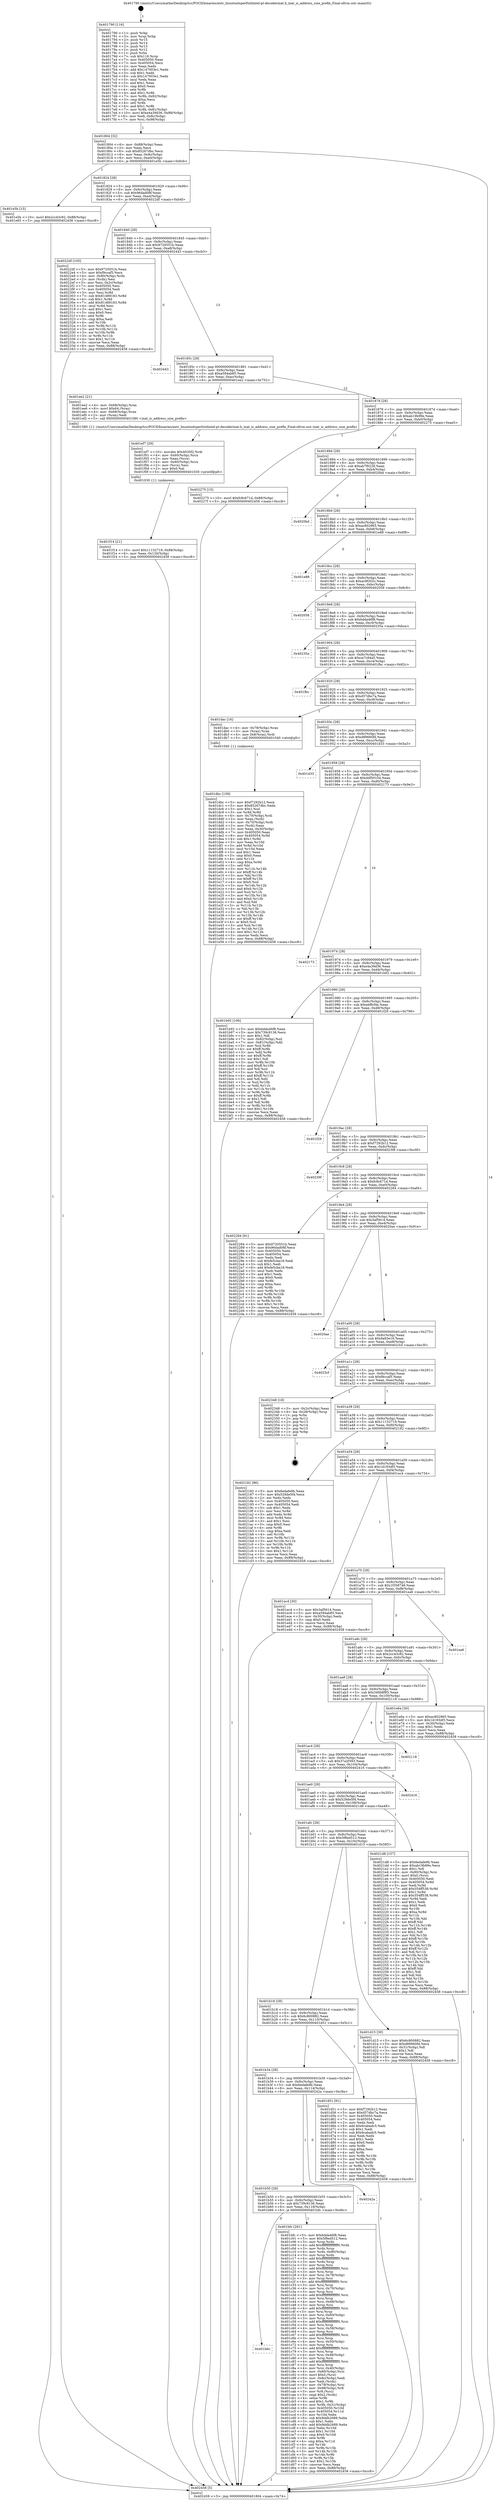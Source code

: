 digraph "0x401790" {
  label = "0x401790 (/mnt/c/Users/mathe/Desktop/tcc/POCII/binaries/extr_linuxtoolsperfutilintel-pt-decoderinat.h_inat_is_address_size_prefix_Final-ollvm.out::main(0))"
  labelloc = "t"
  node[shape=record]

  Entry [label="",width=0.3,height=0.3,shape=circle,fillcolor=black,style=filled]
  "0x401804" [label="{
     0x401804 [32]\l
     | [instrs]\l
     &nbsp;&nbsp;0x401804 \<+6\>: mov -0x88(%rbp),%eax\l
     &nbsp;&nbsp;0x40180a \<+2\>: mov %eax,%ecx\l
     &nbsp;&nbsp;0x40180c \<+6\>: sub $0x85267dbc,%ecx\l
     &nbsp;&nbsp;0x401812 \<+6\>: mov %eax,-0x9c(%rbp)\l
     &nbsp;&nbsp;0x401818 \<+6\>: mov %ecx,-0xa0(%rbp)\l
     &nbsp;&nbsp;0x40181e \<+6\>: je 0000000000401e5b \<main+0x6cb\>\l
  }"]
  "0x401e5b" [label="{
     0x401e5b [15]\l
     | [instrs]\l
     &nbsp;&nbsp;0x401e5b \<+10\>: movl $0x2cc43c92,-0x88(%rbp)\l
     &nbsp;&nbsp;0x401e65 \<+5\>: jmp 0000000000402458 \<main+0xcc8\>\l
  }"]
  "0x401824" [label="{
     0x401824 [28]\l
     | [instrs]\l
     &nbsp;&nbsp;0x401824 \<+5\>: jmp 0000000000401829 \<main+0x99\>\l
     &nbsp;&nbsp;0x401829 \<+6\>: mov -0x9c(%rbp),%eax\l
     &nbsp;&nbsp;0x40182f \<+5\>: sub $0x96dad08f,%eax\l
     &nbsp;&nbsp;0x401834 \<+6\>: mov %eax,-0xa4(%rbp)\l
     &nbsp;&nbsp;0x40183a \<+6\>: je 00000000004022df \<main+0xb4f\>\l
  }"]
  Exit [label="",width=0.3,height=0.3,shape=circle,fillcolor=black,style=filled,peripheries=2]
  "0x4022df" [label="{
     0x4022df [105]\l
     | [instrs]\l
     &nbsp;&nbsp;0x4022df \<+5\>: mov $0x9720551b,%eax\l
     &nbsp;&nbsp;0x4022e4 \<+5\>: mov $0xf9ccaf5,%ecx\l
     &nbsp;&nbsp;0x4022e9 \<+4\>: mov -0x80(%rbp),%rdx\l
     &nbsp;&nbsp;0x4022ed \<+2\>: mov (%rdx),%esi\l
     &nbsp;&nbsp;0x4022ef \<+3\>: mov %esi,-0x2c(%rbp)\l
     &nbsp;&nbsp;0x4022f2 \<+7\>: mov 0x405050,%esi\l
     &nbsp;&nbsp;0x4022f9 \<+7\>: mov 0x405054,%edi\l
     &nbsp;&nbsp;0x402300 \<+3\>: mov %esi,%r8d\l
     &nbsp;&nbsp;0x402303 \<+7\>: sub $0x81489183,%r8d\l
     &nbsp;&nbsp;0x40230a \<+4\>: sub $0x1,%r8d\l
     &nbsp;&nbsp;0x40230e \<+7\>: add $0x81489183,%r8d\l
     &nbsp;&nbsp;0x402315 \<+4\>: imul %r8d,%esi\l
     &nbsp;&nbsp;0x402319 \<+3\>: and $0x1,%esi\l
     &nbsp;&nbsp;0x40231c \<+3\>: cmp $0x0,%esi\l
     &nbsp;&nbsp;0x40231f \<+4\>: sete %r9b\l
     &nbsp;&nbsp;0x402323 \<+3\>: cmp $0xa,%edi\l
     &nbsp;&nbsp;0x402326 \<+4\>: setl %r10b\l
     &nbsp;&nbsp;0x40232a \<+3\>: mov %r9b,%r11b\l
     &nbsp;&nbsp;0x40232d \<+3\>: and %r10b,%r11b\l
     &nbsp;&nbsp;0x402330 \<+3\>: xor %r10b,%r9b\l
     &nbsp;&nbsp;0x402333 \<+3\>: or %r9b,%r11b\l
     &nbsp;&nbsp;0x402336 \<+4\>: test $0x1,%r11b\l
     &nbsp;&nbsp;0x40233a \<+3\>: cmovne %ecx,%eax\l
     &nbsp;&nbsp;0x40233d \<+6\>: mov %eax,-0x88(%rbp)\l
     &nbsp;&nbsp;0x402343 \<+5\>: jmp 0000000000402458 \<main+0xcc8\>\l
  }"]
  "0x401840" [label="{
     0x401840 [28]\l
     | [instrs]\l
     &nbsp;&nbsp;0x401840 \<+5\>: jmp 0000000000401845 \<main+0xb5\>\l
     &nbsp;&nbsp;0x401845 \<+6\>: mov -0x9c(%rbp),%eax\l
     &nbsp;&nbsp;0x40184b \<+5\>: sub $0x9720551b,%eax\l
     &nbsp;&nbsp;0x401850 \<+6\>: mov %eax,-0xa8(%rbp)\l
     &nbsp;&nbsp;0x401856 \<+6\>: je 0000000000402443 \<main+0xcb3\>\l
  }"]
  "0x401f14" [label="{
     0x401f14 [21]\l
     | [instrs]\l
     &nbsp;&nbsp;0x401f14 \<+10\>: movl $0x11152719,-0x88(%rbp)\l
     &nbsp;&nbsp;0x401f1e \<+6\>: mov %eax,-0x120(%rbp)\l
     &nbsp;&nbsp;0x401f24 \<+5\>: jmp 0000000000402458 \<main+0xcc8\>\l
  }"]
  "0x402443" [label="{
     0x402443\l
  }", style=dashed]
  "0x40185c" [label="{
     0x40185c [28]\l
     | [instrs]\l
     &nbsp;&nbsp;0x40185c \<+5\>: jmp 0000000000401861 \<main+0xd1\>\l
     &nbsp;&nbsp;0x401861 \<+6\>: mov -0x9c(%rbp),%eax\l
     &nbsp;&nbsp;0x401867 \<+5\>: sub $0xa594ab85,%eax\l
     &nbsp;&nbsp;0x40186c \<+6\>: mov %eax,-0xac(%rbp)\l
     &nbsp;&nbsp;0x401872 \<+6\>: je 0000000000401ee2 \<main+0x752\>\l
  }"]
  "0x401ef7" [label="{
     0x401ef7 [29]\l
     | [instrs]\l
     &nbsp;&nbsp;0x401ef7 \<+10\>: movabs $0x4030f2,%rdi\l
     &nbsp;&nbsp;0x401f01 \<+4\>: mov -0x60(%rbp),%rcx\l
     &nbsp;&nbsp;0x401f05 \<+2\>: mov %eax,(%rcx)\l
     &nbsp;&nbsp;0x401f07 \<+4\>: mov -0x60(%rbp),%rcx\l
     &nbsp;&nbsp;0x401f0b \<+2\>: mov (%rcx),%esi\l
     &nbsp;&nbsp;0x401f0d \<+2\>: mov $0x0,%al\l
     &nbsp;&nbsp;0x401f0f \<+5\>: call 0000000000401030 \<printf@plt\>\l
     | [calls]\l
     &nbsp;&nbsp;0x401030 \{1\} (unknown)\l
  }"]
  "0x401ee2" [label="{
     0x401ee2 [21]\l
     | [instrs]\l
     &nbsp;&nbsp;0x401ee2 \<+4\>: mov -0x68(%rbp),%rax\l
     &nbsp;&nbsp;0x401ee6 \<+6\>: movl $0x64,(%rax)\l
     &nbsp;&nbsp;0x401eec \<+4\>: mov -0x68(%rbp),%rax\l
     &nbsp;&nbsp;0x401ef0 \<+2\>: mov (%rax),%edi\l
     &nbsp;&nbsp;0x401ef2 \<+5\>: call 0000000000401580 \<inat_is_address_size_prefix\>\l
     | [calls]\l
     &nbsp;&nbsp;0x401580 \{1\} (/mnt/c/Users/mathe/Desktop/tcc/POCII/binaries/extr_linuxtoolsperfutilintel-pt-decoderinat.h_inat_is_address_size_prefix_Final-ollvm.out::inat_is_address_size_prefix)\l
  }"]
  "0x401878" [label="{
     0x401878 [28]\l
     | [instrs]\l
     &nbsp;&nbsp;0x401878 \<+5\>: jmp 000000000040187d \<main+0xed\>\l
     &nbsp;&nbsp;0x40187d \<+6\>: mov -0x9c(%rbp),%eax\l
     &nbsp;&nbsp;0x401883 \<+5\>: sub $0xab19b99e,%eax\l
     &nbsp;&nbsp;0x401888 \<+6\>: mov %eax,-0xb0(%rbp)\l
     &nbsp;&nbsp;0x40188e \<+6\>: je 0000000000402275 \<main+0xae5\>\l
  }"]
  "0x401dbc" [label="{
     0x401dbc [159]\l
     | [instrs]\l
     &nbsp;&nbsp;0x401dbc \<+5\>: mov $0xf7292b12,%ecx\l
     &nbsp;&nbsp;0x401dc1 \<+5\>: mov $0x85267dbc,%edx\l
     &nbsp;&nbsp;0x401dc6 \<+3\>: mov $0x1,%sil\l
     &nbsp;&nbsp;0x401dc9 \<+3\>: xor %r8d,%r8d\l
     &nbsp;&nbsp;0x401dcc \<+4\>: mov -0x70(%rbp),%rdi\l
     &nbsp;&nbsp;0x401dd0 \<+2\>: mov %eax,(%rdi)\l
     &nbsp;&nbsp;0x401dd2 \<+4\>: mov -0x70(%rbp),%rdi\l
     &nbsp;&nbsp;0x401dd6 \<+2\>: mov (%rdi),%eax\l
     &nbsp;&nbsp;0x401dd8 \<+3\>: mov %eax,-0x30(%rbp)\l
     &nbsp;&nbsp;0x401ddb \<+7\>: mov 0x405050,%eax\l
     &nbsp;&nbsp;0x401de2 \<+8\>: mov 0x405054,%r9d\l
     &nbsp;&nbsp;0x401dea \<+4\>: sub $0x1,%r8d\l
     &nbsp;&nbsp;0x401dee \<+3\>: mov %eax,%r10d\l
     &nbsp;&nbsp;0x401df1 \<+3\>: add %r8d,%r10d\l
     &nbsp;&nbsp;0x401df4 \<+4\>: imul %r10d,%eax\l
     &nbsp;&nbsp;0x401df8 \<+3\>: and $0x1,%eax\l
     &nbsp;&nbsp;0x401dfb \<+3\>: cmp $0x0,%eax\l
     &nbsp;&nbsp;0x401dfe \<+4\>: sete %r11b\l
     &nbsp;&nbsp;0x401e02 \<+4\>: cmp $0xa,%r9d\l
     &nbsp;&nbsp;0x401e06 \<+3\>: setl %bl\l
     &nbsp;&nbsp;0x401e09 \<+3\>: mov %r11b,%r14b\l
     &nbsp;&nbsp;0x401e0c \<+4\>: xor $0xff,%r14b\l
     &nbsp;&nbsp;0x401e10 \<+3\>: mov %bl,%r15b\l
     &nbsp;&nbsp;0x401e13 \<+4\>: xor $0xff,%r15b\l
     &nbsp;&nbsp;0x401e17 \<+4\>: xor $0x0,%sil\l
     &nbsp;&nbsp;0x401e1b \<+3\>: mov %r14b,%r12b\l
     &nbsp;&nbsp;0x401e1e \<+4\>: and $0x0,%r12b\l
     &nbsp;&nbsp;0x401e22 \<+3\>: and %sil,%r11b\l
     &nbsp;&nbsp;0x401e25 \<+3\>: mov %r15b,%r13b\l
     &nbsp;&nbsp;0x401e28 \<+4\>: and $0x0,%r13b\l
     &nbsp;&nbsp;0x401e2c \<+3\>: and %sil,%bl\l
     &nbsp;&nbsp;0x401e2f \<+3\>: or %r11b,%r12b\l
     &nbsp;&nbsp;0x401e32 \<+3\>: or %bl,%r13b\l
     &nbsp;&nbsp;0x401e35 \<+3\>: xor %r13b,%r12b\l
     &nbsp;&nbsp;0x401e38 \<+3\>: or %r15b,%r14b\l
     &nbsp;&nbsp;0x401e3b \<+4\>: xor $0xff,%r14b\l
     &nbsp;&nbsp;0x401e3f \<+4\>: or $0x0,%sil\l
     &nbsp;&nbsp;0x401e43 \<+3\>: and %sil,%r14b\l
     &nbsp;&nbsp;0x401e46 \<+3\>: or %r14b,%r12b\l
     &nbsp;&nbsp;0x401e49 \<+4\>: test $0x1,%r12b\l
     &nbsp;&nbsp;0x401e4d \<+3\>: cmovne %edx,%ecx\l
     &nbsp;&nbsp;0x401e50 \<+6\>: mov %ecx,-0x88(%rbp)\l
     &nbsp;&nbsp;0x401e56 \<+5\>: jmp 0000000000402458 \<main+0xcc8\>\l
  }"]
  "0x402275" [label="{
     0x402275 [15]\l
     | [instrs]\l
     &nbsp;&nbsp;0x402275 \<+10\>: movl $0xfc9c671d,-0x88(%rbp)\l
     &nbsp;&nbsp;0x40227f \<+5\>: jmp 0000000000402458 \<main+0xcc8\>\l
  }"]
  "0x401894" [label="{
     0x401894 [28]\l
     | [instrs]\l
     &nbsp;&nbsp;0x401894 \<+5\>: jmp 0000000000401899 \<main+0x109\>\l
     &nbsp;&nbsp;0x401899 \<+6\>: mov -0x9c(%rbp),%eax\l
     &nbsp;&nbsp;0x40189f \<+5\>: sub $0xab7f0228,%eax\l
     &nbsp;&nbsp;0x4018a4 \<+6\>: mov %eax,-0xb4(%rbp)\l
     &nbsp;&nbsp;0x4018aa \<+6\>: je 00000000004020bd \<main+0x92d\>\l
  }"]
  "0x401b6c" [label="{
     0x401b6c\l
  }", style=dashed]
  "0x4020bd" [label="{
     0x4020bd\l
  }", style=dashed]
  "0x4018b0" [label="{
     0x4018b0 [28]\l
     | [instrs]\l
     &nbsp;&nbsp;0x4018b0 \<+5\>: jmp 00000000004018b5 \<main+0x125\>\l
     &nbsp;&nbsp;0x4018b5 \<+6\>: mov -0x9c(%rbp),%eax\l
     &nbsp;&nbsp;0x4018bb \<+5\>: sub $0xac802965,%eax\l
     &nbsp;&nbsp;0x4018c0 \<+6\>: mov %eax,-0xb8(%rbp)\l
     &nbsp;&nbsp;0x4018c6 \<+6\>: je 0000000000401e88 \<main+0x6f8\>\l
  }"]
  "0x401bfc" [label="{
     0x401bfc [281]\l
     | [instrs]\l
     &nbsp;&nbsp;0x401bfc \<+5\>: mov $0xbdda46f8,%eax\l
     &nbsp;&nbsp;0x401c01 \<+5\>: mov $0x5f8ed512,%ecx\l
     &nbsp;&nbsp;0x401c06 \<+3\>: mov %rsp,%rdx\l
     &nbsp;&nbsp;0x401c09 \<+4\>: add $0xfffffffffffffff0,%rdx\l
     &nbsp;&nbsp;0x401c0d \<+3\>: mov %rdx,%rsp\l
     &nbsp;&nbsp;0x401c10 \<+4\>: mov %rdx,-0x80(%rbp)\l
     &nbsp;&nbsp;0x401c14 \<+3\>: mov %rsp,%rdx\l
     &nbsp;&nbsp;0x401c17 \<+4\>: add $0xfffffffffffffff0,%rdx\l
     &nbsp;&nbsp;0x401c1b \<+3\>: mov %rdx,%rsp\l
     &nbsp;&nbsp;0x401c1e \<+3\>: mov %rsp,%rsi\l
     &nbsp;&nbsp;0x401c21 \<+4\>: add $0xfffffffffffffff0,%rsi\l
     &nbsp;&nbsp;0x401c25 \<+3\>: mov %rsi,%rsp\l
     &nbsp;&nbsp;0x401c28 \<+4\>: mov %rsi,-0x78(%rbp)\l
     &nbsp;&nbsp;0x401c2c \<+3\>: mov %rsp,%rsi\l
     &nbsp;&nbsp;0x401c2f \<+4\>: add $0xfffffffffffffff0,%rsi\l
     &nbsp;&nbsp;0x401c33 \<+3\>: mov %rsi,%rsp\l
     &nbsp;&nbsp;0x401c36 \<+4\>: mov %rsi,-0x70(%rbp)\l
     &nbsp;&nbsp;0x401c3a \<+3\>: mov %rsp,%rsi\l
     &nbsp;&nbsp;0x401c3d \<+4\>: add $0xfffffffffffffff0,%rsi\l
     &nbsp;&nbsp;0x401c41 \<+3\>: mov %rsi,%rsp\l
     &nbsp;&nbsp;0x401c44 \<+4\>: mov %rsi,-0x68(%rbp)\l
     &nbsp;&nbsp;0x401c48 \<+3\>: mov %rsp,%rsi\l
     &nbsp;&nbsp;0x401c4b \<+4\>: add $0xfffffffffffffff0,%rsi\l
     &nbsp;&nbsp;0x401c4f \<+3\>: mov %rsi,%rsp\l
     &nbsp;&nbsp;0x401c52 \<+4\>: mov %rsi,-0x60(%rbp)\l
     &nbsp;&nbsp;0x401c56 \<+3\>: mov %rsp,%rsi\l
     &nbsp;&nbsp;0x401c59 \<+4\>: add $0xfffffffffffffff0,%rsi\l
     &nbsp;&nbsp;0x401c5d \<+3\>: mov %rsi,%rsp\l
     &nbsp;&nbsp;0x401c60 \<+4\>: mov %rsi,-0x58(%rbp)\l
     &nbsp;&nbsp;0x401c64 \<+3\>: mov %rsp,%rsi\l
     &nbsp;&nbsp;0x401c67 \<+4\>: add $0xfffffffffffffff0,%rsi\l
     &nbsp;&nbsp;0x401c6b \<+3\>: mov %rsi,%rsp\l
     &nbsp;&nbsp;0x401c6e \<+4\>: mov %rsi,-0x50(%rbp)\l
     &nbsp;&nbsp;0x401c72 \<+3\>: mov %rsp,%rsi\l
     &nbsp;&nbsp;0x401c75 \<+4\>: add $0xfffffffffffffff0,%rsi\l
     &nbsp;&nbsp;0x401c79 \<+3\>: mov %rsi,%rsp\l
     &nbsp;&nbsp;0x401c7c \<+4\>: mov %rsi,-0x48(%rbp)\l
     &nbsp;&nbsp;0x401c80 \<+3\>: mov %rsp,%rsi\l
     &nbsp;&nbsp;0x401c83 \<+4\>: add $0xfffffffffffffff0,%rsi\l
     &nbsp;&nbsp;0x401c87 \<+3\>: mov %rsi,%rsp\l
     &nbsp;&nbsp;0x401c8a \<+4\>: mov %rsi,-0x40(%rbp)\l
     &nbsp;&nbsp;0x401c8e \<+4\>: mov -0x80(%rbp),%rsi\l
     &nbsp;&nbsp;0x401c92 \<+6\>: movl $0x0,(%rsi)\l
     &nbsp;&nbsp;0x401c98 \<+6\>: mov -0x8c(%rbp),%edi\l
     &nbsp;&nbsp;0x401c9e \<+2\>: mov %edi,(%rdx)\l
     &nbsp;&nbsp;0x401ca0 \<+4\>: mov -0x78(%rbp),%rsi\l
     &nbsp;&nbsp;0x401ca4 \<+7\>: mov -0x98(%rbp),%r8\l
     &nbsp;&nbsp;0x401cab \<+3\>: mov %r8,(%rsi)\l
     &nbsp;&nbsp;0x401cae \<+3\>: cmpl $0x2,(%rdx)\l
     &nbsp;&nbsp;0x401cb1 \<+4\>: setne %r9b\l
     &nbsp;&nbsp;0x401cb5 \<+4\>: and $0x1,%r9b\l
     &nbsp;&nbsp;0x401cb9 \<+4\>: mov %r9b,-0x31(%rbp)\l
     &nbsp;&nbsp;0x401cbd \<+8\>: mov 0x405050,%r10d\l
     &nbsp;&nbsp;0x401cc5 \<+8\>: mov 0x405054,%r11d\l
     &nbsp;&nbsp;0x401ccd \<+3\>: mov %r10d,%ebx\l
     &nbsp;&nbsp;0x401cd0 \<+6\>: sub $0x9ddb2689,%ebx\l
     &nbsp;&nbsp;0x401cd6 \<+3\>: sub $0x1,%ebx\l
     &nbsp;&nbsp;0x401cd9 \<+6\>: add $0x9ddb2689,%ebx\l
     &nbsp;&nbsp;0x401cdf \<+4\>: imul %ebx,%r10d\l
     &nbsp;&nbsp;0x401ce3 \<+4\>: and $0x1,%r10d\l
     &nbsp;&nbsp;0x401ce7 \<+4\>: cmp $0x0,%r10d\l
     &nbsp;&nbsp;0x401ceb \<+4\>: sete %r9b\l
     &nbsp;&nbsp;0x401cef \<+4\>: cmp $0xa,%r11d\l
     &nbsp;&nbsp;0x401cf3 \<+4\>: setl %r14b\l
     &nbsp;&nbsp;0x401cf7 \<+3\>: mov %r9b,%r15b\l
     &nbsp;&nbsp;0x401cfa \<+3\>: and %r14b,%r15b\l
     &nbsp;&nbsp;0x401cfd \<+3\>: xor %r14b,%r9b\l
     &nbsp;&nbsp;0x401d00 \<+3\>: or %r9b,%r15b\l
     &nbsp;&nbsp;0x401d03 \<+4\>: test $0x1,%r15b\l
     &nbsp;&nbsp;0x401d07 \<+3\>: cmovne %ecx,%eax\l
     &nbsp;&nbsp;0x401d0a \<+6\>: mov %eax,-0x88(%rbp)\l
     &nbsp;&nbsp;0x401d10 \<+5\>: jmp 0000000000402458 \<main+0xcc8\>\l
  }"]
  "0x401e88" [label="{
     0x401e88\l
  }", style=dashed]
  "0x4018cc" [label="{
     0x4018cc [28]\l
     | [instrs]\l
     &nbsp;&nbsp;0x4018cc \<+5\>: jmp 00000000004018d1 \<main+0x141\>\l
     &nbsp;&nbsp;0x4018d1 \<+6\>: mov -0x9c(%rbp),%eax\l
     &nbsp;&nbsp;0x4018d7 \<+5\>: sub $0xac9f202c,%eax\l
     &nbsp;&nbsp;0x4018dc \<+6\>: mov %eax,-0xbc(%rbp)\l
     &nbsp;&nbsp;0x4018e2 \<+6\>: je 0000000000402058 \<main+0x8c8\>\l
  }"]
  "0x401b50" [label="{
     0x401b50 [28]\l
     | [instrs]\l
     &nbsp;&nbsp;0x401b50 \<+5\>: jmp 0000000000401b55 \<main+0x3c5\>\l
     &nbsp;&nbsp;0x401b55 \<+6\>: mov -0x9c(%rbp),%eax\l
     &nbsp;&nbsp;0x401b5b \<+5\>: sub $0x739c9136,%eax\l
     &nbsp;&nbsp;0x401b60 \<+6\>: mov %eax,-0x118(%rbp)\l
     &nbsp;&nbsp;0x401b66 \<+6\>: je 0000000000401bfc \<main+0x46c\>\l
  }"]
  "0x402058" [label="{
     0x402058\l
  }", style=dashed]
  "0x4018e8" [label="{
     0x4018e8 [28]\l
     | [instrs]\l
     &nbsp;&nbsp;0x4018e8 \<+5\>: jmp 00000000004018ed \<main+0x15d\>\l
     &nbsp;&nbsp;0x4018ed \<+6\>: mov -0x9c(%rbp),%eax\l
     &nbsp;&nbsp;0x4018f3 \<+5\>: sub $0xbdda46f8,%eax\l
     &nbsp;&nbsp;0x4018f8 \<+6\>: mov %eax,-0xc0(%rbp)\l
     &nbsp;&nbsp;0x4018fe \<+6\>: je 000000000040235a \<main+0xbca\>\l
  }"]
  "0x40242a" [label="{
     0x40242a\l
  }", style=dashed]
  "0x40235a" [label="{
     0x40235a\l
  }", style=dashed]
  "0x401904" [label="{
     0x401904 [28]\l
     | [instrs]\l
     &nbsp;&nbsp;0x401904 \<+5\>: jmp 0000000000401909 \<main+0x179\>\l
     &nbsp;&nbsp;0x401909 \<+6\>: mov -0x9c(%rbp),%eax\l
     &nbsp;&nbsp;0x40190f \<+5\>: sub $0xce7c84a5,%eax\l
     &nbsp;&nbsp;0x401914 \<+6\>: mov %eax,-0xc4(%rbp)\l
     &nbsp;&nbsp;0x40191a \<+6\>: je 0000000000401fbc \<main+0x82c\>\l
  }"]
  "0x401b34" [label="{
     0x401b34 [28]\l
     | [instrs]\l
     &nbsp;&nbsp;0x401b34 \<+5\>: jmp 0000000000401b39 \<main+0x3a9\>\l
     &nbsp;&nbsp;0x401b39 \<+6\>: mov -0x9c(%rbp),%eax\l
     &nbsp;&nbsp;0x401b3f \<+5\>: sub $0x6edafe9b,%eax\l
     &nbsp;&nbsp;0x401b44 \<+6\>: mov %eax,-0x114(%rbp)\l
     &nbsp;&nbsp;0x401b4a \<+6\>: je 000000000040242a \<main+0xc9a\>\l
  }"]
  "0x401fbc" [label="{
     0x401fbc\l
  }", style=dashed]
  "0x401920" [label="{
     0x401920 [28]\l
     | [instrs]\l
     &nbsp;&nbsp;0x401920 \<+5\>: jmp 0000000000401925 \<main+0x195\>\l
     &nbsp;&nbsp;0x401925 \<+6\>: mov -0x9c(%rbp),%eax\l
     &nbsp;&nbsp;0x40192b \<+5\>: sub $0xd57dbc7a,%eax\l
     &nbsp;&nbsp;0x401930 \<+6\>: mov %eax,-0xc8(%rbp)\l
     &nbsp;&nbsp;0x401936 \<+6\>: je 0000000000401dac \<main+0x61c\>\l
  }"]
  "0x401d51" [label="{
     0x401d51 [91]\l
     | [instrs]\l
     &nbsp;&nbsp;0x401d51 \<+5\>: mov $0xf7292b12,%eax\l
     &nbsp;&nbsp;0x401d56 \<+5\>: mov $0xd57dbc7a,%ecx\l
     &nbsp;&nbsp;0x401d5b \<+7\>: mov 0x405050,%edx\l
     &nbsp;&nbsp;0x401d62 \<+7\>: mov 0x405054,%esi\l
     &nbsp;&nbsp;0x401d69 \<+2\>: mov %edx,%edi\l
     &nbsp;&nbsp;0x401d6b \<+6\>: add $0x6cabadc5,%edi\l
     &nbsp;&nbsp;0x401d71 \<+3\>: sub $0x1,%edi\l
     &nbsp;&nbsp;0x401d74 \<+6\>: sub $0x6cabadc5,%edi\l
     &nbsp;&nbsp;0x401d7a \<+3\>: imul %edi,%edx\l
     &nbsp;&nbsp;0x401d7d \<+3\>: and $0x1,%edx\l
     &nbsp;&nbsp;0x401d80 \<+3\>: cmp $0x0,%edx\l
     &nbsp;&nbsp;0x401d83 \<+4\>: sete %r8b\l
     &nbsp;&nbsp;0x401d87 \<+3\>: cmp $0xa,%esi\l
     &nbsp;&nbsp;0x401d8a \<+4\>: setl %r9b\l
     &nbsp;&nbsp;0x401d8e \<+3\>: mov %r8b,%r10b\l
     &nbsp;&nbsp;0x401d91 \<+3\>: and %r9b,%r10b\l
     &nbsp;&nbsp;0x401d94 \<+3\>: xor %r9b,%r8b\l
     &nbsp;&nbsp;0x401d97 \<+3\>: or %r8b,%r10b\l
     &nbsp;&nbsp;0x401d9a \<+4\>: test $0x1,%r10b\l
     &nbsp;&nbsp;0x401d9e \<+3\>: cmovne %ecx,%eax\l
     &nbsp;&nbsp;0x401da1 \<+6\>: mov %eax,-0x88(%rbp)\l
     &nbsp;&nbsp;0x401da7 \<+5\>: jmp 0000000000402458 \<main+0xcc8\>\l
  }"]
  "0x401dac" [label="{
     0x401dac [16]\l
     | [instrs]\l
     &nbsp;&nbsp;0x401dac \<+4\>: mov -0x78(%rbp),%rax\l
     &nbsp;&nbsp;0x401db0 \<+3\>: mov (%rax),%rax\l
     &nbsp;&nbsp;0x401db3 \<+4\>: mov 0x8(%rax),%rdi\l
     &nbsp;&nbsp;0x401db7 \<+5\>: call 0000000000401040 \<atoi@plt\>\l
     | [calls]\l
     &nbsp;&nbsp;0x401040 \{1\} (unknown)\l
  }"]
  "0x40193c" [label="{
     0x40193c [28]\l
     | [instrs]\l
     &nbsp;&nbsp;0x40193c \<+5\>: jmp 0000000000401941 \<main+0x1b1\>\l
     &nbsp;&nbsp;0x401941 \<+6\>: mov -0x9c(%rbp),%eax\l
     &nbsp;&nbsp;0x401947 \<+5\>: sub $0xd89660fd,%eax\l
     &nbsp;&nbsp;0x40194c \<+6\>: mov %eax,-0xcc(%rbp)\l
     &nbsp;&nbsp;0x401952 \<+6\>: je 0000000000401d33 \<main+0x5a3\>\l
  }"]
  "0x401b18" [label="{
     0x401b18 [28]\l
     | [instrs]\l
     &nbsp;&nbsp;0x401b18 \<+5\>: jmp 0000000000401b1d \<main+0x38d\>\l
     &nbsp;&nbsp;0x401b1d \<+6\>: mov -0x9c(%rbp),%eax\l
     &nbsp;&nbsp;0x401b23 \<+5\>: sub $0x6c800882,%eax\l
     &nbsp;&nbsp;0x401b28 \<+6\>: mov %eax,-0x110(%rbp)\l
     &nbsp;&nbsp;0x401b2e \<+6\>: je 0000000000401d51 \<main+0x5c1\>\l
  }"]
  "0x401d33" [label="{
     0x401d33\l
  }", style=dashed]
  "0x401958" [label="{
     0x401958 [28]\l
     | [instrs]\l
     &nbsp;&nbsp;0x401958 \<+5\>: jmp 000000000040195d \<main+0x1cd\>\l
     &nbsp;&nbsp;0x40195d \<+6\>: mov -0x9c(%rbp),%eax\l
     &nbsp;&nbsp;0x401963 \<+5\>: sub $0xddf50104,%eax\l
     &nbsp;&nbsp;0x401968 \<+6\>: mov %eax,-0xd0(%rbp)\l
     &nbsp;&nbsp;0x40196e \<+6\>: je 0000000000402173 \<main+0x9e3\>\l
  }"]
  "0x401d15" [label="{
     0x401d15 [30]\l
     | [instrs]\l
     &nbsp;&nbsp;0x401d15 \<+5\>: mov $0x6c800882,%eax\l
     &nbsp;&nbsp;0x401d1a \<+5\>: mov $0xd89660fd,%ecx\l
     &nbsp;&nbsp;0x401d1f \<+3\>: mov -0x31(%rbp),%dl\l
     &nbsp;&nbsp;0x401d22 \<+3\>: test $0x1,%dl\l
     &nbsp;&nbsp;0x401d25 \<+3\>: cmovne %ecx,%eax\l
     &nbsp;&nbsp;0x401d28 \<+6\>: mov %eax,-0x88(%rbp)\l
     &nbsp;&nbsp;0x401d2e \<+5\>: jmp 0000000000402458 \<main+0xcc8\>\l
  }"]
  "0x402173" [label="{
     0x402173\l
  }", style=dashed]
  "0x401974" [label="{
     0x401974 [28]\l
     | [instrs]\l
     &nbsp;&nbsp;0x401974 \<+5\>: jmp 0000000000401979 \<main+0x1e9\>\l
     &nbsp;&nbsp;0x401979 \<+6\>: mov -0x9c(%rbp),%eax\l
     &nbsp;&nbsp;0x40197f \<+5\>: sub $0xe4a39d36,%eax\l
     &nbsp;&nbsp;0x401984 \<+6\>: mov %eax,-0xd4(%rbp)\l
     &nbsp;&nbsp;0x40198a \<+6\>: je 0000000000401b92 \<main+0x402\>\l
  }"]
  "0x401afc" [label="{
     0x401afc [28]\l
     | [instrs]\l
     &nbsp;&nbsp;0x401afc \<+5\>: jmp 0000000000401b01 \<main+0x371\>\l
     &nbsp;&nbsp;0x401b01 \<+6\>: mov -0x9c(%rbp),%eax\l
     &nbsp;&nbsp;0x401b07 \<+5\>: sub $0x5f8ed512,%eax\l
     &nbsp;&nbsp;0x401b0c \<+6\>: mov %eax,-0x10c(%rbp)\l
     &nbsp;&nbsp;0x401b12 \<+6\>: je 0000000000401d15 \<main+0x585\>\l
  }"]
  "0x401b92" [label="{
     0x401b92 [106]\l
     | [instrs]\l
     &nbsp;&nbsp;0x401b92 \<+5\>: mov $0xbdda46f8,%eax\l
     &nbsp;&nbsp;0x401b97 \<+5\>: mov $0x739c9136,%ecx\l
     &nbsp;&nbsp;0x401b9c \<+2\>: mov $0x1,%dl\l
     &nbsp;&nbsp;0x401b9e \<+7\>: mov -0x82(%rbp),%sil\l
     &nbsp;&nbsp;0x401ba5 \<+7\>: mov -0x81(%rbp),%dil\l
     &nbsp;&nbsp;0x401bac \<+3\>: mov %sil,%r8b\l
     &nbsp;&nbsp;0x401baf \<+4\>: xor $0xff,%r8b\l
     &nbsp;&nbsp;0x401bb3 \<+3\>: mov %dil,%r9b\l
     &nbsp;&nbsp;0x401bb6 \<+4\>: xor $0xff,%r9b\l
     &nbsp;&nbsp;0x401bba \<+3\>: xor $0x1,%dl\l
     &nbsp;&nbsp;0x401bbd \<+3\>: mov %r8b,%r10b\l
     &nbsp;&nbsp;0x401bc0 \<+4\>: and $0xff,%r10b\l
     &nbsp;&nbsp;0x401bc4 \<+3\>: and %dl,%sil\l
     &nbsp;&nbsp;0x401bc7 \<+3\>: mov %r9b,%r11b\l
     &nbsp;&nbsp;0x401bca \<+4\>: and $0xff,%r11b\l
     &nbsp;&nbsp;0x401bce \<+3\>: and %dl,%dil\l
     &nbsp;&nbsp;0x401bd1 \<+3\>: or %sil,%r10b\l
     &nbsp;&nbsp;0x401bd4 \<+3\>: or %dil,%r11b\l
     &nbsp;&nbsp;0x401bd7 \<+3\>: xor %r11b,%r10b\l
     &nbsp;&nbsp;0x401bda \<+3\>: or %r9b,%r8b\l
     &nbsp;&nbsp;0x401bdd \<+4\>: xor $0xff,%r8b\l
     &nbsp;&nbsp;0x401be1 \<+3\>: or $0x1,%dl\l
     &nbsp;&nbsp;0x401be4 \<+3\>: and %dl,%r8b\l
     &nbsp;&nbsp;0x401be7 \<+3\>: or %r8b,%r10b\l
     &nbsp;&nbsp;0x401bea \<+4\>: test $0x1,%r10b\l
     &nbsp;&nbsp;0x401bee \<+3\>: cmovne %ecx,%eax\l
     &nbsp;&nbsp;0x401bf1 \<+6\>: mov %eax,-0x88(%rbp)\l
     &nbsp;&nbsp;0x401bf7 \<+5\>: jmp 0000000000402458 \<main+0xcc8\>\l
  }"]
  "0x401990" [label="{
     0x401990 [28]\l
     | [instrs]\l
     &nbsp;&nbsp;0x401990 \<+5\>: jmp 0000000000401995 \<main+0x205\>\l
     &nbsp;&nbsp;0x401995 \<+6\>: mov -0x9c(%rbp),%eax\l
     &nbsp;&nbsp;0x40199b \<+5\>: sub $0xebffcf4e,%eax\l
     &nbsp;&nbsp;0x4019a0 \<+6\>: mov %eax,-0xd8(%rbp)\l
     &nbsp;&nbsp;0x4019a6 \<+6\>: je 0000000000401f29 \<main+0x799\>\l
  }"]
  "0x402458" [label="{
     0x402458 [5]\l
     | [instrs]\l
     &nbsp;&nbsp;0x402458 \<+5\>: jmp 0000000000401804 \<main+0x74\>\l
  }"]
  "0x401790" [label="{
     0x401790 [116]\l
     | [instrs]\l
     &nbsp;&nbsp;0x401790 \<+1\>: push %rbp\l
     &nbsp;&nbsp;0x401791 \<+3\>: mov %rsp,%rbp\l
     &nbsp;&nbsp;0x401794 \<+2\>: push %r15\l
     &nbsp;&nbsp;0x401796 \<+2\>: push %r14\l
     &nbsp;&nbsp;0x401798 \<+2\>: push %r13\l
     &nbsp;&nbsp;0x40179a \<+2\>: push %r12\l
     &nbsp;&nbsp;0x40179c \<+1\>: push %rbx\l
     &nbsp;&nbsp;0x40179d \<+7\>: sub $0x118,%rsp\l
     &nbsp;&nbsp;0x4017a4 \<+7\>: mov 0x405050,%eax\l
     &nbsp;&nbsp;0x4017ab \<+7\>: mov 0x405054,%ecx\l
     &nbsp;&nbsp;0x4017b2 \<+2\>: mov %eax,%edx\l
     &nbsp;&nbsp;0x4017b4 \<+6\>: add $0x147003e1,%edx\l
     &nbsp;&nbsp;0x4017ba \<+3\>: sub $0x1,%edx\l
     &nbsp;&nbsp;0x4017bd \<+6\>: sub $0x147003e1,%edx\l
     &nbsp;&nbsp;0x4017c3 \<+3\>: imul %edx,%eax\l
     &nbsp;&nbsp;0x4017c6 \<+3\>: and $0x1,%eax\l
     &nbsp;&nbsp;0x4017c9 \<+3\>: cmp $0x0,%eax\l
     &nbsp;&nbsp;0x4017cc \<+4\>: sete %r8b\l
     &nbsp;&nbsp;0x4017d0 \<+4\>: and $0x1,%r8b\l
     &nbsp;&nbsp;0x4017d4 \<+7\>: mov %r8b,-0x82(%rbp)\l
     &nbsp;&nbsp;0x4017db \<+3\>: cmp $0xa,%ecx\l
     &nbsp;&nbsp;0x4017de \<+4\>: setl %r8b\l
     &nbsp;&nbsp;0x4017e2 \<+4\>: and $0x1,%r8b\l
     &nbsp;&nbsp;0x4017e6 \<+7\>: mov %r8b,-0x81(%rbp)\l
     &nbsp;&nbsp;0x4017ed \<+10\>: movl $0xe4a39d36,-0x88(%rbp)\l
     &nbsp;&nbsp;0x4017f7 \<+6\>: mov %edi,-0x8c(%rbp)\l
     &nbsp;&nbsp;0x4017fd \<+7\>: mov %rsi,-0x98(%rbp)\l
  }"]
  "0x4021d8" [label="{
     0x4021d8 [157]\l
     | [instrs]\l
     &nbsp;&nbsp;0x4021d8 \<+5\>: mov $0x6edafe9b,%eax\l
     &nbsp;&nbsp;0x4021dd \<+5\>: mov $0xab19b99e,%ecx\l
     &nbsp;&nbsp;0x4021e2 \<+2\>: mov $0x1,%dl\l
     &nbsp;&nbsp;0x4021e4 \<+4\>: mov -0x80(%rbp),%rsi\l
     &nbsp;&nbsp;0x4021e8 \<+6\>: movl $0x0,(%rsi)\l
     &nbsp;&nbsp;0x4021ee \<+7\>: mov 0x405050,%edi\l
     &nbsp;&nbsp;0x4021f5 \<+8\>: mov 0x405054,%r8d\l
     &nbsp;&nbsp;0x4021fd \<+3\>: mov %edi,%r9d\l
     &nbsp;&nbsp;0x402200 \<+7\>: add $0x354ff538,%r9d\l
     &nbsp;&nbsp;0x402207 \<+4\>: sub $0x1,%r9d\l
     &nbsp;&nbsp;0x40220b \<+7\>: sub $0x354ff538,%r9d\l
     &nbsp;&nbsp;0x402212 \<+4\>: imul %r9d,%edi\l
     &nbsp;&nbsp;0x402216 \<+3\>: and $0x1,%edi\l
     &nbsp;&nbsp;0x402219 \<+3\>: cmp $0x0,%edi\l
     &nbsp;&nbsp;0x40221c \<+4\>: sete %r10b\l
     &nbsp;&nbsp;0x402220 \<+4\>: cmp $0xa,%r8d\l
     &nbsp;&nbsp;0x402224 \<+4\>: setl %r11b\l
     &nbsp;&nbsp;0x402228 \<+3\>: mov %r10b,%bl\l
     &nbsp;&nbsp;0x40222b \<+3\>: xor $0xff,%bl\l
     &nbsp;&nbsp;0x40222e \<+3\>: mov %r11b,%r14b\l
     &nbsp;&nbsp;0x402231 \<+4\>: xor $0xff,%r14b\l
     &nbsp;&nbsp;0x402235 \<+3\>: xor $0x1,%dl\l
     &nbsp;&nbsp;0x402238 \<+3\>: mov %bl,%r15b\l
     &nbsp;&nbsp;0x40223b \<+4\>: and $0xff,%r15b\l
     &nbsp;&nbsp;0x40223f \<+3\>: and %dl,%r10b\l
     &nbsp;&nbsp;0x402242 \<+3\>: mov %r14b,%r12b\l
     &nbsp;&nbsp;0x402245 \<+4\>: and $0xff,%r12b\l
     &nbsp;&nbsp;0x402249 \<+3\>: and %dl,%r11b\l
     &nbsp;&nbsp;0x40224c \<+3\>: or %r10b,%r15b\l
     &nbsp;&nbsp;0x40224f \<+3\>: or %r11b,%r12b\l
     &nbsp;&nbsp;0x402252 \<+3\>: xor %r12b,%r15b\l
     &nbsp;&nbsp;0x402255 \<+3\>: or %r14b,%bl\l
     &nbsp;&nbsp;0x402258 \<+3\>: xor $0xff,%bl\l
     &nbsp;&nbsp;0x40225b \<+3\>: or $0x1,%dl\l
     &nbsp;&nbsp;0x40225e \<+2\>: and %dl,%bl\l
     &nbsp;&nbsp;0x402260 \<+3\>: or %bl,%r15b\l
     &nbsp;&nbsp;0x402263 \<+4\>: test $0x1,%r15b\l
     &nbsp;&nbsp;0x402267 \<+3\>: cmovne %ecx,%eax\l
     &nbsp;&nbsp;0x40226a \<+6\>: mov %eax,-0x88(%rbp)\l
     &nbsp;&nbsp;0x402270 \<+5\>: jmp 0000000000402458 \<main+0xcc8\>\l
  }"]
  "0x401f29" [label="{
     0x401f29\l
  }", style=dashed]
  "0x4019ac" [label="{
     0x4019ac [28]\l
     | [instrs]\l
     &nbsp;&nbsp;0x4019ac \<+5\>: jmp 00000000004019b1 \<main+0x221\>\l
     &nbsp;&nbsp;0x4019b1 \<+6\>: mov -0x9c(%rbp),%eax\l
     &nbsp;&nbsp;0x4019b7 \<+5\>: sub $0xf7292b12,%eax\l
     &nbsp;&nbsp;0x4019bc \<+6\>: mov %eax,-0xdc(%rbp)\l
     &nbsp;&nbsp;0x4019c2 \<+6\>: je 000000000040239f \<main+0xc0f\>\l
  }"]
  "0x401ae0" [label="{
     0x401ae0 [28]\l
     | [instrs]\l
     &nbsp;&nbsp;0x401ae0 \<+5\>: jmp 0000000000401ae5 \<main+0x355\>\l
     &nbsp;&nbsp;0x401ae5 \<+6\>: mov -0x9c(%rbp),%eax\l
     &nbsp;&nbsp;0x401aeb \<+5\>: sub $0x529de5f4,%eax\l
     &nbsp;&nbsp;0x401af0 \<+6\>: mov %eax,-0x108(%rbp)\l
     &nbsp;&nbsp;0x401af6 \<+6\>: je 00000000004021d8 \<main+0xa48\>\l
  }"]
  "0x40239f" [label="{
     0x40239f\l
  }", style=dashed]
  "0x4019c8" [label="{
     0x4019c8 [28]\l
     | [instrs]\l
     &nbsp;&nbsp;0x4019c8 \<+5\>: jmp 00000000004019cd \<main+0x23d\>\l
     &nbsp;&nbsp;0x4019cd \<+6\>: mov -0x9c(%rbp),%eax\l
     &nbsp;&nbsp;0x4019d3 \<+5\>: sub $0xfc9c671d,%eax\l
     &nbsp;&nbsp;0x4019d8 \<+6\>: mov %eax,-0xe0(%rbp)\l
     &nbsp;&nbsp;0x4019de \<+6\>: je 0000000000402284 \<main+0xaf4\>\l
  }"]
  "0x402416" [label="{
     0x402416\l
  }", style=dashed]
  "0x402284" [label="{
     0x402284 [91]\l
     | [instrs]\l
     &nbsp;&nbsp;0x402284 \<+5\>: mov $0x9720551b,%eax\l
     &nbsp;&nbsp;0x402289 \<+5\>: mov $0x96dad08f,%ecx\l
     &nbsp;&nbsp;0x40228e \<+7\>: mov 0x405050,%edx\l
     &nbsp;&nbsp;0x402295 \<+7\>: mov 0x405054,%esi\l
     &nbsp;&nbsp;0x40229c \<+2\>: mov %edx,%edi\l
     &nbsp;&nbsp;0x40229e \<+6\>: sub $0xfe5cba18,%edi\l
     &nbsp;&nbsp;0x4022a4 \<+3\>: sub $0x1,%edi\l
     &nbsp;&nbsp;0x4022a7 \<+6\>: add $0xfe5cba18,%edi\l
     &nbsp;&nbsp;0x4022ad \<+3\>: imul %edi,%edx\l
     &nbsp;&nbsp;0x4022b0 \<+3\>: and $0x1,%edx\l
     &nbsp;&nbsp;0x4022b3 \<+3\>: cmp $0x0,%edx\l
     &nbsp;&nbsp;0x4022b6 \<+4\>: sete %r8b\l
     &nbsp;&nbsp;0x4022ba \<+3\>: cmp $0xa,%esi\l
     &nbsp;&nbsp;0x4022bd \<+4\>: setl %r9b\l
     &nbsp;&nbsp;0x4022c1 \<+3\>: mov %r8b,%r10b\l
     &nbsp;&nbsp;0x4022c4 \<+3\>: and %r9b,%r10b\l
     &nbsp;&nbsp;0x4022c7 \<+3\>: xor %r9b,%r8b\l
     &nbsp;&nbsp;0x4022ca \<+3\>: or %r8b,%r10b\l
     &nbsp;&nbsp;0x4022cd \<+4\>: test $0x1,%r10b\l
     &nbsp;&nbsp;0x4022d1 \<+3\>: cmovne %ecx,%eax\l
     &nbsp;&nbsp;0x4022d4 \<+6\>: mov %eax,-0x88(%rbp)\l
     &nbsp;&nbsp;0x4022da \<+5\>: jmp 0000000000402458 \<main+0xcc8\>\l
  }"]
  "0x4019e4" [label="{
     0x4019e4 [28]\l
     | [instrs]\l
     &nbsp;&nbsp;0x4019e4 \<+5\>: jmp 00000000004019e9 \<main+0x259\>\l
     &nbsp;&nbsp;0x4019e9 \<+6\>: mov -0x9c(%rbp),%eax\l
     &nbsp;&nbsp;0x4019ef \<+5\>: sub $0x3af5614,%eax\l
     &nbsp;&nbsp;0x4019f4 \<+6\>: mov %eax,-0xe4(%rbp)\l
     &nbsp;&nbsp;0x4019fa \<+6\>: je 00000000004020ae \<main+0x91e\>\l
  }"]
  "0x401ac4" [label="{
     0x401ac4 [28]\l
     | [instrs]\l
     &nbsp;&nbsp;0x401ac4 \<+5\>: jmp 0000000000401ac9 \<main+0x339\>\l
     &nbsp;&nbsp;0x401ac9 \<+6\>: mov -0x9c(%rbp),%eax\l
     &nbsp;&nbsp;0x401acf \<+5\>: sub $0x37a2f393,%eax\l
     &nbsp;&nbsp;0x401ad4 \<+6\>: mov %eax,-0x104(%rbp)\l
     &nbsp;&nbsp;0x401ada \<+6\>: je 0000000000402416 \<main+0xc86\>\l
  }"]
  "0x4020ae" [label="{
     0x4020ae\l
  }", style=dashed]
  "0x401a00" [label="{
     0x401a00 [28]\l
     | [instrs]\l
     &nbsp;&nbsp;0x401a00 \<+5\>: jmp 0000000000401a05 \<main+0x275\>\l
     &nbsp;&nbsp;0x401a05 \<+6\>: mov -0x9c(%rbp),%eax\l
     &nbsp;&nbsp;0x401a0b \<+5\>: sub $0x9a93e16,%eax\l
     &nbsp;&nbsp;0x401a10 \<+6\>: mov %eax,-0xe8(%rbp)\l
     &nbsp;&nbsp;0x401a16 \<+6\>: je 00000000004023cf \<main+0xc3f\>\l
  }"]
  "0x402118" [label="{
     0x402118\l
  }", style=dashed]
  "0x4023cf" [label="{
     0x4023cf\l
  }", style=dashed]
  "0x401a1c" [label="{
     0x401a1c [28]\l
     | [instrs]\l
     &nbsp;&nbsp;0x401a1c \<+5\>: jmp 0000000000401a21 \<main+0x291\>\l
     &nbsp;&nbsp;0x401a21 \<+6\>: mov -0x9c(%rbp),%eax\l
     &nbsp;&nbsp;0x401a27 \<+5\>: sub $0xf9ccaf5,%eax\l
     &nbsp;&nbsp;0x401a2c \<+6\>: mov %eax,-0xec(%rbp)\l
     &nbsp;&nbsp;0x401a32 \<+6\>: je 0000000000402348 \<main+0xbb8\>\l
  }"]
  "0x401aa8" [label="{
     0x401aa8 [28]\l
     | [instrs]\l
     &nbsp;&nbsp;0x401aa8 \<+5\>: jmp 0000000000401aad \<main+0x31d\>\l
     &nbsp;&nbsp;0x401aad \<+6\>: mov -0x9c(%rbp),%eax\l
     &nbsp;&nbsp;0x401ab3 \<+5\>: sub $0x340b8f85,%eax\l
     &nbsp;&nbsp;0x401ab8 \<+6\>: mov %eax,-0x100(%rbp)\l
     &nbsp;&nbsp;0x401abe \<+6\>: je 0000000000402118 \<main+0x988\>\l
  }"]
  "0x402348" [label="{
     0x402348 [18]\l
     | [instrs]\l
     &nbsp;&nbsp;0x402348 \<+3\>: mov -0x2c(%rbp),%eax\l
     &nbsp;&nbsp;0x40234b \<+4\>: lea -0x28(%rbp),%rsp\l
     &nbsp;&nbsp;0x40234f \<+1\>: pop %rbx\l
     &nbsp;&nbsp;0x402350 \<+2\>: pop %r12\l
     &nbsp;&nbsp;0x402352 \<+2\>: pop %r13\l
     &nbsp;&nbsp;0x402354 \<+2\>: pop %r14\l
     &nbsp;&nbsp;0x402356 \<+2\>: pop %r15\l
     &nbsp;&nbsp;0x402358 \<+1\>: pop %rbp\l
     &nbsp;&nbsp;0x402359 \<+1\>: ret\l
  }"]
  "0x401a38" [label="{
     0x401a38 [28]\l
     | [instrs]\l
     &nbsp;&nbsp;0x401a38 \<+5\>: jmp 0000000000401a3d \<main+0x2ad\>\l
     &nbsp;&nbsp;0x401a3d \<+6\>: mov -0x9c(%rbp),%eax\l
     &nbsp;&nbsp;0x401a43 \<+5\>: sub $0x11152719,%eax\l
     &nbsp;&nbsp;0x401a48 \<+6\>: mov %eax,-0xf0(%rbp)\l
     &nbsp;&nbsp;0x401a4e \<+6\>: je 0000000000402182 \<main+0x9f2\>\l
  }"]
  "0x401e6a" [label="{
     0x401e6a [30]\l
     | [instrs]\l
     &nbsp;&nbsp;0x401e6a \<+5\>: mov $0xac802965,%eax\l
     &nbsp;&nbsp;0x401e6f \<+5\>: mov $0x1d193df3,%ecx\l
     &nbsp;&nbsp;0x401e74 \<+3\>: mov -0x30(%rbp),%edx\l
     &nbsp;&nbsp;0x401e77 \<+3\>: cmp $0x1,%edx\l
     &nbsp;&nbsp;0x401e7a \<+3\>: cmovl %ecx,%eax\l
     &nbsp;&nbsp;0x401e7d \<+6\>: mov %eax,-0x88(%rbp)\l
     &nbsp;&nbsp;0x401e83 \<+5\>: jmp 0000000000402458 \<main+0xcc8\>\l
  }"]
  "0x402182" [label="{
     0x402182 [86]\l
     | [instrs]\l
     &nbsp;&nbsp;0x402182 \<+5\>: mov $0x6edafe9b,%eax\l
     &nbsp;&nbsp;0x402187 \<+5\>: mov $0x529de5f4,%ecx\l
     &nbsp;&nbsp;0x40218c \<+2\>: xor %edx,%edx\l
     &nbsp;&nbsp;0x40218e \<+7\>: mov 0x405050,%esi\l
     &nbsp;&nbsp;0x402195 \<+7\>: mov 0x405054,%edi\l
     &nbsp;&nbsp;0x40219c \<+3\>: sub $0x1,%edx\l
     &nbsp;&nbsp;0x40219f \<+3\>: mov %esi,%r8d\l
     &nbsp;&nbsp;0x4021a2 \<+3\>: add %edx,%r8d\l
     &nbsp;&nbsp;0x4021a5 \<+4\>: imul %r8d,%esi\l
     &nbsp;&nbsp;0x4021a9 \<+3\>: and $0x1,%esi\l
     &nbsp;&nbsp;0x4021ac \<+3\>: cmp $0x0,%esi\l
     &nbsp;&nbsp;0x4021af \<+4\>: sete %r9b\l
     &nbsp;&nbsp;0x4021b3 \<+3\>: cmp $0xa,%edi\l
     &nbsp;&nbsp;0x4021b6 \<+4\>: setl %r10b\l
     &nbsp;&nbsp;0x4021ba \<+3\>: mov %r9b,%r11b\l
     &nbsp;&nbsp;0x4021bd \<+3\>: and %r10b,%r11b\l
     &nbsp;&nbsp;0x4021c0 \<+3\>: xor %r10b,%r9b\l
     &nbsp;&nbsp;0x4021c3 \<+3\>: or %r9b,%r11b\l
     &nbsp;&nbsp;0x4021c6 \<+4\>: test $0x1,%r11b\l
     &nbsp;&nbsp;0x4021ca \<+3\>: cmovne %ecx,%eax\l
     &nbsp;&nbsp;0x4021cd \<+6\>: mov %eax,-0x88(%rbp)\l
     &nbsp;&nbsp;0x4021d3 \<+5\>: jmp 0000000000402458 \<main+0xcc8\>\l
  }"]
  "0x401a54" [label="{
     0x401a54 [28]\l
     | [instrs]\l
     &nbsp;&nbsp;0x401a54 \<+5\>: jmp 0000000000401a59 \<main+0x2c9\>\l
     &nbsp;&nbsp;0x401a59 \<+6\>: mov -0x9c(%rbp),%eax\l
     &nbsp;&nbsp;0x401a5f \<+5\>: sub $0x1d193df3,%eax\l
     &nbsp;&nbsp;0x401a64 \<+6\>: mov %eax,-0xf4(%rbp)\l
     &nbsp;&nbsp;0x401a6a \<+6\>: je 0000000000401ec4 \<main+0x734\>\l
  }"]
  "0x401a8c" [label="{
     0x401a8c [28]\l
     | [instrs]\l
     &nbsp;&nbsp;0x401a8c \<+5\>: jmp 0000000000401a91 \<main+0x301\>\l
     &nbsp;&nbsp;0x401a91 \<+6\>: mov -0x9c(%rbp),%eax\l
     &nbsp;&nbsp;0x401a97 \<+5\>: sub $0x2cc43c92,%eax\l
     &nbsp;&nbsp;0x401a9c \<+6\>: mov %eax,-0xfc(%rbp)\l
     &nbsp;&nbsp;0x401aa2 \<+6\>: je 0000000000401e6a \<main+0x6da\>\l
  }"]
  "0x401ec4" [label="{
     0x401ec4 [30]\l
     | [instrs]\l
     &nbsp;&nbsp;0x401ec4 \<+5\>: mov $0x3af5614,%eax\l
     &nbsp;&nbsp;0x401ec9 \<+5\>: mov $0xa594ab85,%ecx\l
     &nbsp;&nbsp;0x401ece \<+3\>: mov -0x30(%rbp),%edx\l
     &nbsp;&nbsp;0x401ed1 \<+3\>: cmp $0x0,%edx\l
     &nbsp;&nbsp;0x401ed4 \<+3\>: cmove %ecx,%eax\l
     &nbsp;&nbsp;0x401ed7 \<+6\>: mov %eax,-0x88(%rbp)\l
     &nbsp;&nbsp;0x401edd \<+5\>: jmp 0000000000402458 \<main+0xcc8\>\l
  }"]
  "0x401a70" [label="{
     0x401a70 [28]\l
     | [instrs]\l
     &nbsp;&nbsp;0x401a70 \<+5\>: jmp 0000000000401a75 \<main+0x2e5\>\l
     &nbsp;&nbsp;0x401a75 \<+6\>: mov -0x9c(%rbp),%eax\l
     &nbsp;&nbsp;0x401a7b \<+5\>: sub $0x1f358746,%eax\l
     &nbsp;&nbsp;0x401a80 \<+6\>: mov %eax,-0xf8(%rbp)\l
     &nbsp;&nbsp;0x401a86 \<+6\>: je 0000000000401ea6 \<main+0x716\>\l
  }"]
  "0x401ea6" [label="{
     0x401ea6\l
  }", style=dashed]
  Entry -> "0x401790" [label=" 1"]
  "0x401804" -> "0x401e5b" [label=" 1"]
  "0x401804" -> "0x401824" [label=" 14"]
  "0x402348" -> Exit [label=" 1"]
  "0x401824" -> "0x4022df" [label=" 1"]
  "0x401824" -> "0x401840" [label=" 13"]
  "0x4022df" -> "0x402458" [label=" 1"]
  "0x401840" -> "0x402443" [label=" 0"]
  "0x401840" -> "0x40185c" [label=" 13"]
  "0x402284" -> "0x402458" [label=" 1"]
  "0x40185c" -> "0x401ee2" [label=" 1"]
  "0x40185c" -> "0x401878" [label=" 12"]
  "0x402275" -> "0x402458" [label=" 1"]
  "0x401878" -> "0x402275" [label=" 1"]
  "0x401878" -> "0x401894" [label=" 11"]
  "0x4021d8" -> "0x402458" [label=" 1"]
  "0x401894" -> "0x4020bd" [label=" 0"]
  "0x401894" -> "0x4018b0" [label=" 11"]
  "0x401f14" -> "0x402458" [label=" 1"]
  "0x4018b0" -> "0x401e88" [label=" 0"]
  "0x4018b0" -> "0x4018cc" [label=" 11"]
  "0x401ef7" -> "0x401f14" [label=" 1"]
  "0x4018cc" -> "0x402058" [label=" 0"]
  "0x4018cc" -> "0x4018e8" [label=" 11"]
  "0x401ec4" -> "0x402458" [label=" 1"]
  "0x4018e8" -> "0x40235a" [label=" 0"]
  "0x4018e8" -> "0x401904" [label=" 11"]
  "0x401e6a" -> "0x402458" [label=" 1"]
  "0x401904" -> "0x401fbc" [label=" 0"]
  "0x401904" -> "0x401920" [label=" 11"]
  "0x401dbc" -> "0x402458" [label=" 1"]
  "0x401920" -> "0x401dac" [label=" 1"]
  "0x401920" -> "0x40193c" [label=" 10"]
  "0x401dac" -> "0x401dbc" [label=" 1"]
  "0x40193c" -> "0x401d33" [label=" 0"]
  "0x40193c" -> "0x401958" [label=" 10"]
  "0x401d15" -> "0x402458" [label=" 1"]
  "0x401958" -> "0x402173" [label=" 0"]
  "0x401958" -> "0x401974" [label=" 10"]
  "0x401bfc" -> "0x402458" [label=" 1"]
  "0x401974" -> "0x401b92" [label=" 1"]
  "0x401974" -> "0x401990" [label=" 9"]
  "0x401b92" -> "0x402458" [label=" 1"]
  "0x401790" -> "0x401804" [label=" 1"]
  "0x402458" -> "0x401804" [label=" 14"]
  "0x401b50" -> "0x401b6c" [label=" 0"]
  "0x401990" -> "0x401f29" [label=" 0"]
  "0x401990" -> "0x4019ac" [label=" 9"]
  "0x401b50" -> "0x401bfc" [label=" 1"]
  "0x4019ac" -> "0x40239f" [label=" 0"]
  "0x4019ac" -> "0x4019c8" [label=" 9"]
  "0x401b34" -> "0x401b50" [label=" 1"]
  "0x4019c8" -> "0x402284" [label=" 1"]
  "0x4019c8" -> "0x4019e4" [label=" 8"]
  "0x401b34" -> "0x40242a" [label=" 0"]
  "0x4019e4" -> "0x4020ae" [label=" 0"]
  "0x4019e4" -> "0x401a00" [label=" 8"]
  "0x401b18" -> "0x401b34" [label=" 1"]
  "0x401a00" -> "0x4023cf" [label=" 0"]
  "0x401a00" -> "0x401a1c" [label=" 8"]
  "0x401b18" -> "0x401d51" [label=" 1"]
  "0x401a1c" -> "0x402348" [label=" 1"]
  "0x401a1c" -> "0x401a38" [label=" 7"]
  "0x401afc" -> "0x401b18" [label=" 2"]
  "0x401a38" -> "0x402182" [label=" 1"]
  "0x401a38" -> "0x401a54" [label=" 6"]
  "0x401afc" -> "0x401d15" [label=" 1"]
  "0x401a54" -> "0x401ec4" [label=" 1"]
  "0x401a54" -> "0x401a70" [label=" 5"]
  "0x401ae0" -> "0x401afc" [label=" 3"]
  "0x401a70" -> "0x401ea6" [label=" 0"]
  "0x401a70" -> "0x401a8c" [label=" 5"]
  "0x402182" -> "0x402458" [label=" 1"]
  "0x401a8c" -> "0x401e6a" [label=" 1"]
  "0x401a8c" -> "0x401aa8" [label=" 4"]
  "0x401d51" -> "0x402458" [label=" 1"]
  "0x401aa8" -> "0x402118" [label=" 0"]
  "0x401aa8" -> "0x401ac4" [label=" 4"]
  "0x401e5b" -> "0x402458" [label=" 1"]
  "0x401ac4" -> "0x402416" [label=" 0"]
  "0x401ac4" -> "0x401ae0" [label=" 4"]
  "0x401ee2" -> "0x401ef7" [label=" 1"]
  "0x401ae0" -> "0x4021d8" [label=" 1"]
}
